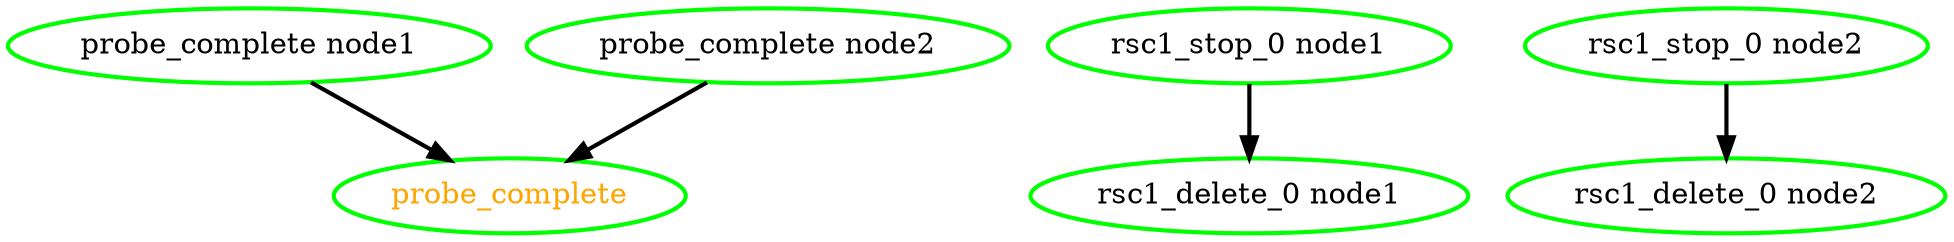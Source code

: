 digraph "g" {
	size = "30,30"
"probe_complete" [ style=bold color="green" fontcolor="orange" ]
"probe_complete node1" [ style=bold color="green" fontcolor="black" ]
"probe_complete node2" [ style=bold color="green" fontcolor="black" ]
"rsc1_stop_0 node1" [ style=bold color="green" fontcolor="black" ]
"rsc1_delete_0 node1" [ style=bold color="green" fontcolor="black" ]
"rsc1_stop_0 node2" [ style=bold color="green" fontcolor="black" ]
"rsc1_delete_0 node2" [ style=bold color="green" fontcolor="black" ]
"probe_complete node1" -> "probe_complete" [ style = bold]
"probe_complete node2" -> "probe_complete" [ style = bold]
"rsc1_stop_0 node1" -> "rsc1_delete_0 node1" [ style = bold]
"rsc1_stop_0 node2" -> "rsc1_delete_0 node2" [ style = bold]
}
